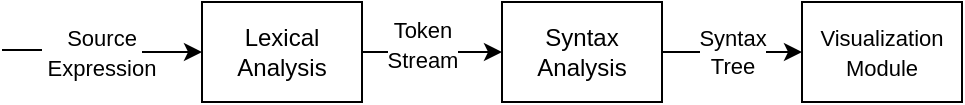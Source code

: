 <mxfile version="12.2.4" pages="1"><diagram id="aJ1yLzNA6Sgbol9RnDbI" name="Page-1"><mxGraphModel dx="872" dy="690" grid="1" gridSize="10" guides="1" tooltips="1" connect="1" arrows="1" fold="1" page="1" pageScale="1" pageWidth="827" pageHeight="1169" math="0" shadow="0"><root><mxCell id="0"/><mxCell id="1" parent="0"/><mxCell id="10" style="edgeStyle=orthogonalEdgeStyle;rounded=0;orthogonalLoop=1;jettySize=auto;html=1;entryX=0;entryY=0.5;entryDx=0;entryDy=0;" parent="1" source="2" target="7" edge="1"><mxGeometry relative="1" as="geometry"/></mxCell><mxCell id="11" value="&lt;font style=&quot;font-size: 11px&quot;&gt;Token&lt;br&gt;Stream&lt;/font&gt;" style="text;html=1;resizable=0;points=[];align=center;verticalAlign=middle;labelBackgroundColor=#ffffff;" parent="10" vertex="1" connectable="0"><mxGeometry x="-0.16" y="4" relative="1" as="geometry"><mxPoint as="offset"/></mxGeometry></mxCell><mxCell id="2" value="Lexical Analysis" style="rounded=0;whiteSpace=wrap;html=1;" parent="1" vertex="1"><mxGeometry x="170" y="215" width="80" height="50" as="geometry"/></mxCell><mxCell id="3" value="" style="endArrow=none;html=1;" parent="1" edge="1"><mxGeometry width="50" height="50" relative="1" as="geometry"><mxPoint x="70" y="239" as="sourcePoint"/><mxPoint x="90" y="239" as="targetPoint"/></mxGeometry></mxCell><mxCell id="6" style="edgeStyle=orthogonalEdgeStyle;rounded=0;orthogonalLoop=1;jettySize=auto;html=1;entryX=0;entryY=0.5;entryDx=0;entryDy=0;" parent="1" source="4" target="2" edge="1"><mxGeometry relative="1" as="geometry"/></mxCell><mxCell id="4" value="&lt;font style=&quot;font-size: 11px&quot;&gt;Source Expression&lt;/font&gt;" style="text;html=1;strokeColor=none;fillColor=none;align=center;verticalAlign=middle;whiteSpace=wrap;rounded=0;" parent="1" vertex="1"><mxGeometry x="100" y="230" width="40" height="20" as="geometry"/></mxCell><mxCell id="14" value="Syntax&lt;br&gt;Tree" style="edgeStyle=orthogonalEdgeStyle;rounded=0;orthogonalLoop=1;jettySize=auto;html=1;" parent="1" source="7" target="13" edge="1"><mxGeometry relative="1" as="geometry"/></mxCell><mxCell id="7" value="Syntax Analysis" style="rounded=0;whiteSpace=wrap;html=1;" parent="1" vertex="1"><mxGeometry x="320" y="215" width="80" height="50" as="geometry"/></mxCell><mxCell id="13" value="&lt;span style=&quot;font-size: 11px ; white-space: nowrap ; background-color: rgb(255 , 255 , 255)&quot;&gt;Visualization&lt;br&gt;Module&lt;/span&gt;" style="rounded=0;whiteSpace=wrap;html=1;" parent="1" vertex="1"><mxGeometry x="470" y="215" width="80" height="50" as="geometry"/></mxCell></root></mxGraphModel></diagram></mxfile>